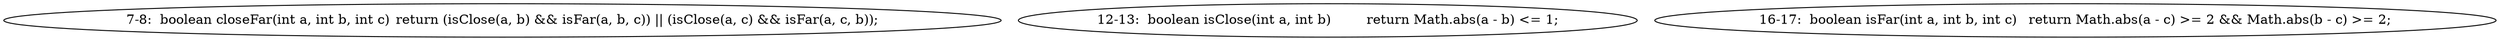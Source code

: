 digraph result_test { 
// graph-vertices
  a1  [label="7-8:  boolean closeFar(int a, int b, int c)	return (isClose(a, b) && isFar(a, b, c)) || (isClose(a, c) && isFar(a, c, b));"]; 
  a2  [label="12-13:  boolean isClose(int a, int b)	return Math.abs(a - b) <= 1;"]; 
  a3  [label="16-17:  boolean isFar(int a, int b, int c)	return Math.abs(a - c) >= 2 && Math.abs(b - c) >= 2;"]; 
// graph-edges
}